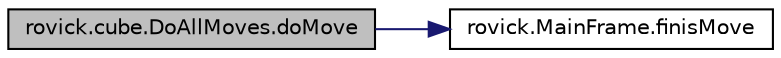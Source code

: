 digraph "rovick.cube.DoAllMoves.doMove"
{
  edge [fontname="Helvetica",fontsize="10",labelfontname="Helvetica",labelfontsize="10"];
  node [fontname="Helvetica",fontsize="10",shape=record];
  rankdir="LR";
  Node2 [label="rovick.cube.DoAllMoves.doMove",height=0.2,width=0.4,color="black", fillcolor="grey75", style="filled", fontcolor="black"];
  Node2 -> Node3 [color="midnightblue",fontsize="10",style="solid",fontname="Helvetica"];
  Node3 [label="rovick.MainFrame.finisMove",height=0.2,width=0.4,color="black", fillcolor="white", style="filled",URL="$group___auxiliares.html#gaf71bdd2e0bac5603a5ff80cccd01bcf1",tooltip="Resta el String finMove al numero de movimientos,Jlabel lb_movs. "];
}

